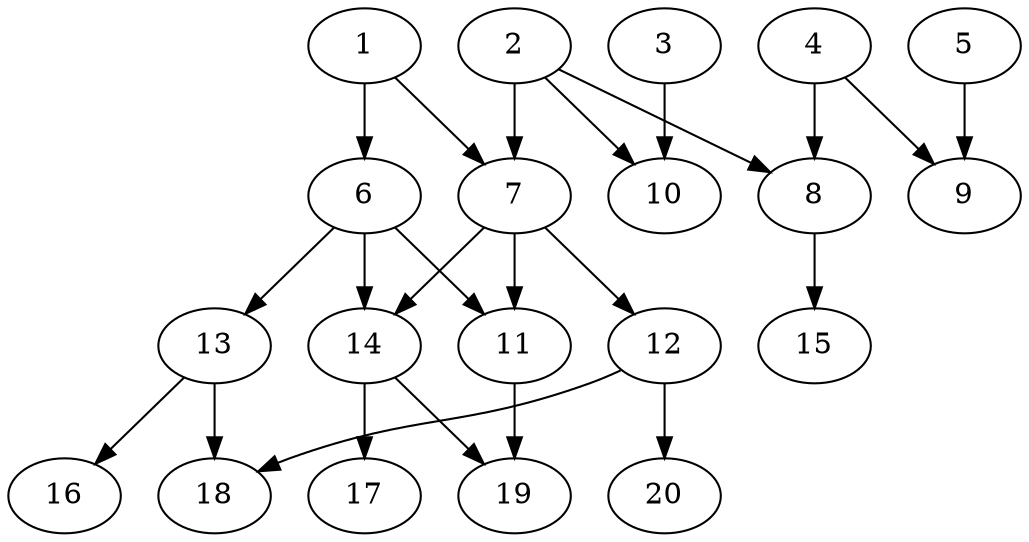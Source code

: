 // DAG (tier=2-normal, mode=compute, n=20, ccr=0.363, fat=0.646, density=0.407, regular=0.589, jump=0.131, mindata=524288, maxdata=8388608)
// DAG automatically generated by daggen at Sun Aug 24 16:33:33 2025
// /home/ermia/Project/Environments/daggen/bin/daggen --dot --ccr 0.363 --fat 0.646 --regular 0.589 --density 0.407 --jump 0.131 --mindata 524288 --maxdata 8388608 -n 20 
digraph G {
  1 [size="49555743907587817472", alpha="0.07", expect_size="24777871953793908736"]
  1 -> 6 [size ="107932603645952"]
  1 -> 7 [size ="107932603645952"]
  2 [size="64352654496460864", alpha="0.06", expect_size="32176327248230432"]
  2 -> 7 [size ="36187859320832"]
  2 -> 8 [size ="36187859320832"]
  2 -> 10 [size ="36187859320832"]
  3 [size="112653721819756944", alpha="0.13", expect_size="56326860909878472"]
  3 -> 10 [size ="75648542441472"]
  4 [size="554511103073198276608", alpha="0.09", expect_size="277255551536599138304"]
  4 -> 8 [size ="539962357317632"]
  4 -> 9 [size ="539962357317632"]
  5 [size="683810374570661", alpha="0.08", expect_size="341905187285330"]
  5 -> 9 [size ="23507194871808"]
  6 [size="150978121727143328", alpha="0.09", expect_size="75489060863571664"]
  6 -> 11 [size ="285413067456512"]
  6 -> 13 [size ="285413067456512"]
  6 -> 14 [size ="285413067456512"]
  7 [size="147096769812974", alpha="0.09", expect_size="73548384906487"]
  7 -> 11 [size ="5025413726208"]
  7 -> 12 [size ="5025413726208"]
  7 -> 14 [size ="5025413726208"]
  8 [size="240259499780068081664", alpha="0.02", expect_size="120129749890034040832"]
  8 -> 15 [size ="309179268988928"]
  9 [size="17657895830335520768", alpha="0.09", expect_size="8828947915167760384"]
  10 [size="247574726794524229632", alpha="0.01", expect_size="123787363397262114816"]
  11 [size="739234080398245888", alpha="0.01", expect_size="369617040199122944"]
  11 -> 19 [size ="6540505382912"]
  12 [size="157022164497904192", alpha="0.19", expect_size="78511082248952096"]
  12 -> 18 [size ="367070596300800"]
  12 -> 20 [size ="367070596300800"]
  13 [size="5050655890344449", alpha="0.02", expect_size="2525327945172224"]
  13 -> 16 [size ="108655970091008"]
  13 -> 18 [size ="108655970091008"]
  14 [size="268869655855154331648", alpha="0.16", expect_size="134434827927577165824"]
  14 -> 17 [size ="333261016399872"]
  14 -> 19 [size ="333261016399872"]
  15 [size="36186413760659344", alpha="0.19", expect_size="18093206880329672"]
  16 [size="81441295856396402688", alpha="0.15", expect_size="40720647928198201344"]
  17 [size="27453523873354481664", alpha="0.01", expect_size="13726761936677240832"]
  18 [size="2618394316283838464", alpha="0.03", expect_size="1309197158141919232"]
  19 [size="125829216402951392", alpha="0.01", expect_size="62914608201475696"]
  20 [size="18370006929485468", alpha="0.05", expect_size="9185003464742734"]
}